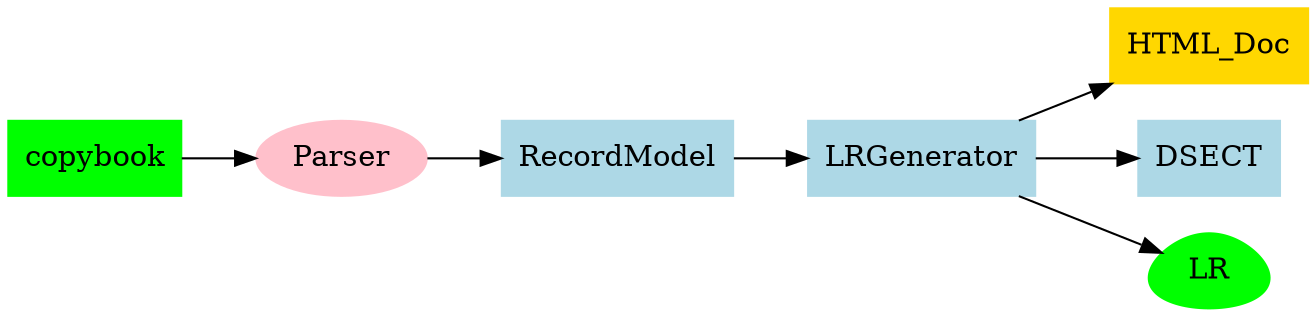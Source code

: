 digraph Copybook2LR_Flow {
    rankdir=LR;
    
    copybook[shape=file color=green style=filled]
    RecordModel[shape=file color=lightblue style=filled]
    LRGenerator[shape=file color=lightblue style=filled]
    HTML_Doc[shape=file color=gold style=filled]
    DSECT[shape=file  color=lightblue style=filled]
    Parser[color=pink style=filled]
    LR[shape=egg color=green style=filled]

    copybook -> Parser
    Parser -> RecordModel
    RecordModel -> LRGenerator
    LRGenerator -> HTML_Doc
    LRGenerator -> LR
    LRGenerator -> DSECT
}
